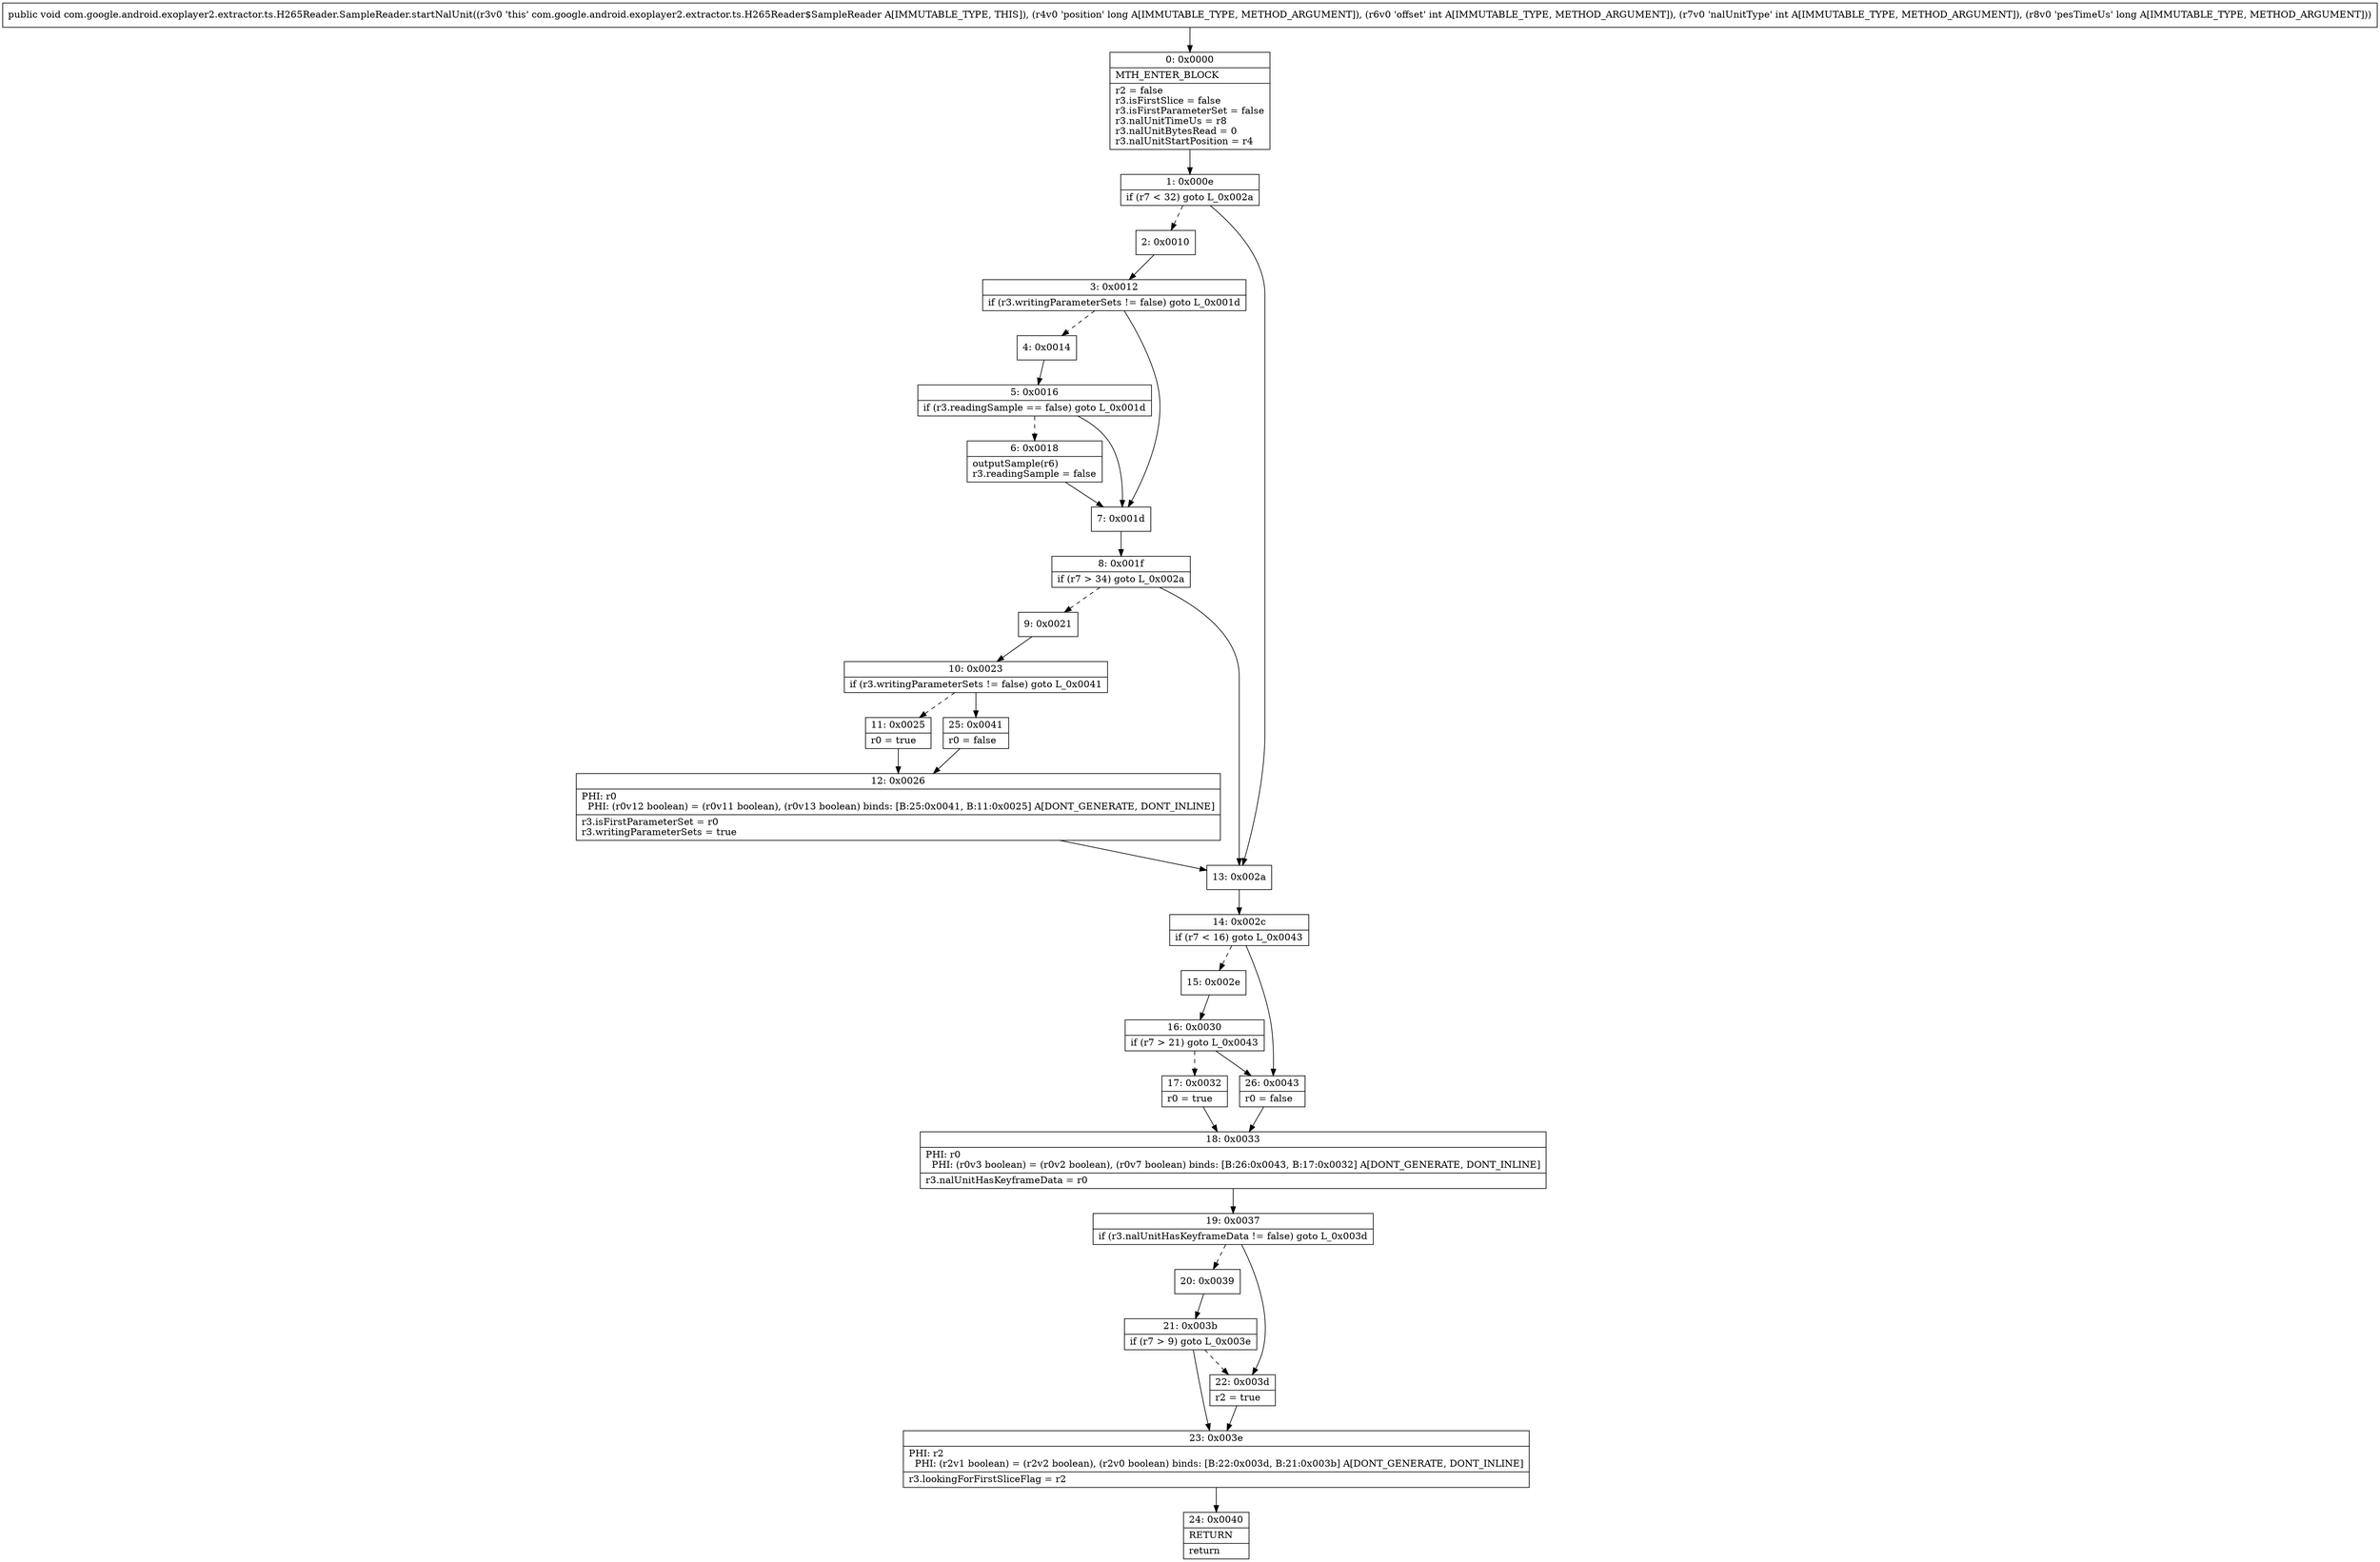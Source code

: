 digraph "CFG forcom.google.android.exoplayer2.extractor.ts.H265Reader.SampleReader.startNalUnit(JIIJ)V" {
Node_0 [shape=record,label="{0\:\ 0x0000|MTH_ENTER_BLOCK\l|r2 = false\lr3.isFirstSlice = false\lr3.isFirstParameterSet = false\lr3.nalUnitTimeUs = r8\lr3.nalUnitBytesRead = 0\lr3.nalUnitStartPosition = r4\l}"];
Node_1 [shape=record,label="{1\:\ 0x000e|if (r7 \< 32) goto L_0x002a\l}"];
Node_2 [shape=record,label="{2\:\ 0x0010}"];
Node_3 [shape=record,label="{3\:\ 0x0012|if (r3.writingParameterSets != false) goto L_0x001d\l}"];
Node_4 [shape=record,label="{4\:\ 0x0014}"];
Node_5 [shape=record,label="{5\:\ 0x0016|if (r3.readingSample == false) goto L_0x001d\l}"];
Node_6 [shape=record,label="{6\:\ 0x0018|outputSample(r6)\lr3.readingSample = false\l}"];
Node_7 [shape=record,label="{7\:\ 0x001d}"];
Node_8 [shape=record,label="{8\:\ 0x001f|if (r7 \> 34) goto L_0x002a\l}"];
Node_9 [shape=record,label="{9\:\ 0x0021}"];
Node_10 [shape=record,label="{10\:\ 0x0023|if (r3.writingParameterSets != false) goto L_0x0041\l}"];
Node_11 [shape=record,label="{11\:\ 0x0025|r0 = true\l}"];
Node_12 [shape=record,label="{12\:\ 0x0026|PHI: r0 \l  PHI: (r0v12 boolean) = (r0v11 boolean), (r0v13 boolean) binds: [B:25:0x0041, B:11:0x0025] A[DONT_GENERATE, DONT_INLINE]\l|r3.isFirstParameterSet = r0\lr3.writingParameterSets = true\l}"];
Node_13 [shape=record,label="{13\:\ 0x002a}"];
Node_14 [shape=record,label="{14\:\ 0x002c|if (r7 \< 16) goto L_0x0043\l}"];
Node_15 [shape=record,label="{15\:\ 0x002e}"];
Node_16 [shape=record,label="{16\:\ 0x0030|if (r7 \> 21) goto L_0x0043\l}"];
Node_17 [shape=record,label="{17\:\ 0x0032|r0 = true\l}"];
Node_18 [shape=record,label="{18\:\ 0x0033|PHI: r0 \l  PHI: (r0v3 boolean) = (r0v2 boolean), (r0v7 boolean) binds: [B:26:0x0043, B:17:0x0032] A[DONT_GENERATE, DONT_INLINE]\l|r3.nalUnitHasKeyframeData = r0\l}"];
Node_19 [shape=record,label="{19\:\ 0x0037|if (r3.nalUnitHasKeyframeData != false) goto L_0x003d\l}"];
Node_20 [shape=record,label="{20\:\ 0x0039}"];
Node_21 [shape=record,label="{21\:\ 0x003b|if (r7 \> 9) goto L_0x003e\l}"];
Node_22 [shape=record,label="{22\:\ 0x003d|r2 = true\l}"];
Node_23 [shape=record,label="{23\:\ 0x003e|PHI: r2 \l  PHI: (r2v1 boolean) = (r2v2 boolean), (r2v0 boolean) binds: [B:22:0x003d, B:21:0x003b] A[DONT_GENERATE, DONT_INLINE]\l|r3.lookingForFirstSliceFlag = r2\l}"];
Node_24 [shape=record,label="{24\:\ 0x0040|RETURN\l|return\l}"];
Node_25 [shape=record,label="{25\:\ 0x0041|r0 = false\l}"];
Node_26 [shape=record,label="{26\:\ 0x0043|r0 = false\l}"];
MethodNode[shape=record,label="{public void com.google.android.exoplayer2.extractor.ts.H265Reader.SampleReader.startNalUnit((r3v0 'this' com.google.android.exoplayer2.extractor.ts.H265Reader$SampleReader A[IMMUTABLE_TYPE, THIS]), (r4v0 'position' long A[IMMUTABLE_TYPE, METHOD_ARGUMENT]), (r6v0 'offset' int A[IMMUTABLE_TYPE, METHOD_ARGUMENT]), (r7v0 'nalUnitType' int A[IMMUTABLE_TYPE, METHOD_ARGUMENT]), (r8v0 'pesTimeUs' long A[IMMUTABLE_TYPE, METHOD_ARGUMENT])) }"];
MethodNode -> Node_0;
Node_0 -> Node_1;
Node_1 -> Node_2[style=dashed];
Node_1 -> Node_13;
Node_2 -> Node_3;
Node_3 -> Node_4[style=dashed];
Node_3 -> Node_7;
Node_4 -> Node_5;
Node_5 -> Node_6[style=dashed];
Node_5 -> Node_7;
Node_6 -> Node_7;
Node_7 -> Node_8;
Node_8 -> Node_9[style=dashed];
Node_8 -> Node_13;
Node_9 -> Node_10;
Node_10 -> Node_11[style=dashed];
Node_10 -> Node_25;
Node_11 -> Node_12;
Node_12 -> Node_13;
Node_13 -> Node_14;
Node_14 -> Node_15[style=dashed];
Node_14 -> Node_26;
Node_15 -> Node_16;
Node_16 -> Node_17[style=dashed];
Node_16 -> Node_26;
Node_17 -> Node_18;
Node_18 -> Node_19;
Node_19 -> Node_20[style=dashed];
Node_19 -> Node_22;
Node_20 -> Node_21;
Node_21 -> Node_22[style=dashed];
Node_21 -> Node_23;
Node_22 -> Node_23;
Node_23 -> Node_24;
Node_25 -> Node_12;
Node_26 -> Node_18;
}

